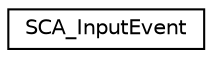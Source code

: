 digraph G
{
  edge [fontname="Helvetica",fontsize="10",labelfontname="Helvetica",labelfontsize="10"];
  node [fontname="Helvetica",fontsize="10",shape=record];
  rankdir=LR;
  Node1 [label="SCA_InputEvent",height=0.2,width=0.4,color="black", fillcolor="white", style="filled",URL="$d9/d27/classSCA__InputEvent.html"];
}
